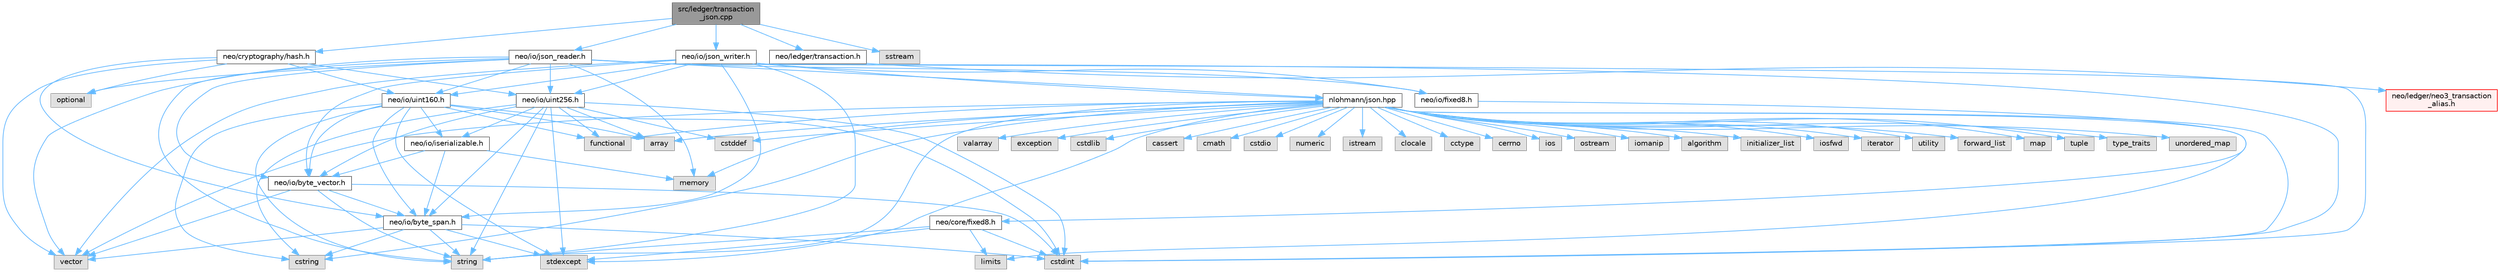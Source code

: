 digraph "src/ledger/transaction_json.cpp"
{
 // LATEX_PDF_SIZE
  bgcolor="transparent";
  edge [fontname=Helvetica,fontsize=10,labelfontname=Helvetica,labelfontsize=10];
  node [fontname=Helvetica,fontsize=10,shape=box,height=0.2,width=0.4];
  Node1 [id="Node000001",label="src/ledger/transaction\l_json.cpp",height=0.2,width=0.4,color="gray40", fillcolor="grey60", style="filled", fontcolor="black",tooltip=" "];
  Node1 -> Node2 [id="edge1_Node000001_Node000002",color="steelblue1",style="solid",tooltip=" "];
  Node2 [id="Node000002",label="neo/cryptography/hash.h",height=0.2,width=0.4,color="grey40", fillcolor="white", style="filled",URL="$hash_8h.html",tooltip=" "];
  Node2 -> Node3 [id="edge2_Node000002_Node000003",color="steelblue1",style="solid",tooltip=" "];
  Node3 [id="Node000003",label="neo/io/byte_span.h",height=0.2,width=0.4,color="grey40", fillcolor="white", style="filled",URL="$io_2byte__span_8h.html",tooltip=" "];
  Node3 -> Node4 [id="edge3_Node000003_Node000004",color="steelblue1",style="solid",tooltip=" "];
  Node4 [id="Node000004",label="cstdint",height=0.2,width=0.4,color="grey60", fillcolor="#E0E0E0", style="filled",tooltip=" "];
  Node3 -> Node5 [id="edge4_Node000003_Node000005",color="steelblue1",style="solid",tooltip=" "];
  Node5 [id="Node000005",label="cstring",height=0.2,width=0.4,color="grey60", fillcolor="#E0E0E0", style="filled",tooltip=" "];
  Node3 -> Node6 [id="edge5_Node000003_Node000006",color="steelblue1",style="solid",tooltip=" "];
  Node6 [id="Node000006",label="stdexcept",height=0.2,width=0.4,color="grey60", fillcolor="#E0E0E0", style="filled",tooltip=" "];
  Node3 -> Node7 [id="edge6_Node000003_Node000007",color="steelblue1",style="solid",tooltip=" "];
  Node7 [id="Node000007",label="string",height=0.2,width=0.4,color="grey60", fillcolor="#E0E0E0", style="filled",tooltip=" "];
  Node3 -> Node8 [id="edge7_Node000003_Node000008",color="steelblue1",style="solid",tooltip=" "];
  Node8 [id="Node000008",label="vector",height=0.2,width=0.4,color="grey60", fillcolor="#E0E0E0", style="filled",tooltip=" "];
  Node2 -> Node9 [id="edge8_Node000002_Node000009",color="steelblue1",style="solid",tooltip=" "];
  Node9 [id="Node000009",label="neo/io/uint160.h",height=0.2,width=0.4,color="grey40", fillcolor="white", style="filled",URL="$uint160_8h.html",tooltip=" "];
  Node9 -> Node3 [id="edge9_Node000009_Node000003",color="steelblue1",style="solid",tooltip=" "];
  Node9 -> Node10 [id="edge10_Node000009_Node000010",color="steelblue1",style="solid",tooltip=" "];
  Node10 [id="Node000010",label="neo/io/byte_vector.h",height=0.2,width=0.4,color="grey40", fillcolor="white", style="filled",URL="$io_2byte__vector_8h.html",tooltip=" "];
  Node10 -> Node3 [id="edge11_Node000010_Node000003",color="steelblue1",style="solid",tooltip=" "];
  Node10 -> Node4 [id="edge12_Node000010_Node000004",color="steelblue1",style="solid",tooltip=" "];
  Node10 -> Node7 [id="edge13_Node000010_Node000007",color="steelblue1",style="solid",tooltip=" "];
  Node10 -> Node8 [id="edge14_Node000010_Node000008",color="steelblue1",style="solid",tooltip=" "];
  Node9 -> Node11 [id="edge15_Node000009_Node000011",color="steelblue1",style="solid",tooltip=" "];
  Node11 [id="Node000011",label="neo/io/iserializable.h",height=0.2,width=0.4,color="grey40", fillcolor="white", style="filled",URL="$iserializable_8h.html",tooltip=" "];
  Node11 -> Node3 [id="edge16_Node000011_Node000003",color="steelblue1",style="solid",tooltip=" "];
  Node11 -> Node10 [id="edge17_Node000011_Node000010",color="steelblue1",style="solid",tooltip=" "];
  Node11 -> Node12 [id="edge18_Node000011_Node000012",color="steelblue1",style="solid",tooltip=" "];
  Node12 [id="Node000012",label="memory",height=0.2,width=0.4,color="grey60", fillcolor="#E0E0E0", style="filled",tooltip=" "];
  Node9 -> Node13 [id="edge19_Node000009_Node000013",color="steelblue1",style="solid",tooltip=" "];
  Node13 [id="Node000013",label="array",height=0.2,width=0.4,color="grey60", fillcolor="#E0E0E0", style="filled",tooltip=" "];
  Node9 -> Node4 [id="edge20_Node000009_Node000004",color="steelblue1",style="solid",tooltip=" "];
  Node9 -> Node5 [id="edge21_Node000009_Node000005",color="steelblue1",style="solid",tooltip=" "];
  Node9 -> Node14 [id="edge22_Node000009_Node000014",color="steelblue1",style="solid",tooltip=" "];
  Node14 [id="Node000014",label="functional",height=0.2,width=0.4,color="grey60", fillcolor="#E0E0E0", style="filled",tooltip=" "];
  Node9 -> Node6 [id="edge23_Node000009_Node000006",color="steelblue1",style="solid",tooltip=" "];
  Node9 -> Node7 [id="edge24_Node000009_Node000007",color="steelblue1",style="solid",tooltip=" "];
  Node2 -> Node15 [id="edge25_Node000002_Node000015",color="steelblue1",style="solid",tooltip=" "];
  Node15 [id="Node000015",label="neo/io/uint256.h",height=0.2,width=0.4,color="grey40", fillcolor="white", style="filled",URL="$uint256_8h.html",tooltip=" "];
  Node15 -> Node3 [id="edge26_Node000015_Node000003",color="steelblue1",style="solid",tooltip=" "];
  Node15 -> Node10 [id="edge27_Node000015_Node000010",color="steelblue1",style="solid",tooltip=" "];
  Node15 -> Node11 [id="edge28_Node000015_Node000011",color="steelblue1",style="solid",tooltip=" "];
  Node15 -> Node13 [id="edge29_Node000015_Node000013",color="steelblue1",style="solid",tooltip=" "];
  Node15 -> Node16 [id="edge30_Node000015_Node000016",color="steelblue1",style="solid",tooltip=" "];
  Node16 [id="Node000016",label="cstddef",height=0.2,width=0.4,color="grey60", fillcolor="#E0E0E0", style="filled",tooltip=" "];
  Node15 -> Node4 [id="edge31_Node000015_Node000004",color="steelblue1",style="solid",tooltip=" "];
  Node15 -> Node5 [id="edge32_Node000015_Node000005",color="steelblue1",style="solid",tooltip=" "];
  Node15 -> Node14 [id="edge33_Node000015_Node000014",color="steelblue1",style="solid",tooltip=" "];
  Node15 -> Node6 [id="edge34_Node000015_Node000006",color="steelblue1",style="solid",tooltip=" "];
  Node15 -> Node7 [id="edge35_Node000015_Node000007",color="steelblue1",style="solid",tooltip=" "];
  Node2 -> Node17 [id="edge36_Node000002_Node000017",color="steelblue1",style="solid",tooltip=" "];
  Node17 [id="Node000017",label="optional",height=0.2,width=0.4,color="grey60", fillcolor="#E0E0E0", style="filled",tooltip=" "];
  Node2 -> Node8 [id="edge37_Node000002_Node000008",color="steelblue1",style="solid",tooltip=" "];
  Node1 -> Node18 [id="edge38_Node000001_Node000018",color="steelblue1",style="solid",tooltip=" "];
  Node18 [id="Node000018",label="neo/io/json_reader.h",height=0.2,width=0.4,color="grey40", fillcolor="white", style="filled",URL="$json__reader_8h.html",tooltip=" "];
  Node18 -> Node10 [id="edge39_Node000018_Node000010",color="steelblue1",style="solid",tooltip=" "];
  Node18 -> Node19 [id="edge40_Node000018_Node000019",color="steelblue1",style="solid",tooltip=" "];
  Node19 [id="Node000019",label="neo/io/fixed8.h",height=0.2,width=0.4,color="grey40", fillcolor="white", style="filled",URL="$io_2fixed8_8h.html",tooltip=" "];
  Node19 -> Node20 [id="edge41_Node000019_Node000020",color="steelblue1",style="solid",tooltip=" "];
  Node20 [id="Node000020",label="neo/core/fixed8.h",height=0.2,width=0.4,color="grey40", fillcolor="white", style="filled",URL="$core_2fixed8_8h.html",tooltip=" "];
  Node20 -> Node4 [id="edge42_Node000020_Node000004",color="steelblue1",style="solid",tooltip=" "];
  Node20 -> Node21 [id="edge43_Node000020_Node000021",color="steelblue1",style="solid",tooltip=" "];
  Node21 [id="Node000021",label="limits",height=0.2,width=0.4,color="grey60", fillcolor="#E0E0E0", style="filled",tooltip=" "];
  Node20 -> Node6 [id="edge44_Node000020_Node000006",color="steelblue1",style="solid",tooltip=" "];
  Node20 -> Node7 [id="edge45_Node000020_Node000007",color="steelblue1",style="solid",tooltip=" "];
  Node18 -> Node9 [id="edge46_Node000018_Node000009",color="steelblue1",style="solid",tooltip=" "];
  Node18 -> Node15 [id="edge47_Node000018_Node000015",color="steelblue1",style="solid",tooltip=" "];
  Node18 -> Node4 [id="edge48_Node000018_Node000004",color="steelblue1",style="solid",tooltip=" "];
  Node18 -> Node12 [id="edge49_Node000018_Node000012",color="steelblue1",style="solid",tooltip=" "];
  Node18 -> Node22 [id="edge50_Node000018_Node000022",color="steelblue1",style="solid",tooltip=" "];
  Node22 [id="Node000022",label="nlohmann/json.hpp",height=0.2,width=0.4,color="grey40", fillcolor="white", style="filled",URL="$json_8hpp.html",tooltip=" "];
  Node22 -> Node23 [id="edge51_Node000022_Node000023",color="steelblue1",style="solid",tooltip=" "];
  Node23 [id="Node000023",label="algorithm",height=0.2,width=0.4,color="grey60", fillcolor="#E0E0E0", style="filled",tooltip=" "];
  Node22 -> Node16 [id="edge52_Node000022_Node000016",color="steelblue1",style="solid",tooltip=" "];
  Node22 -> Node14 [id="edge53_Node000022_Node000014",color="steelblue1",style="solid",tooltip=" "];
  Node22 -> Node24 [id="edge54_Node000022_Node000024",color="steelblue1",style="solid",tooltip=" "];
  Node24 [id="Node000024",label="initializer_list",height=0.2,width=0.4,color="grey60", fillcolor="#E0E0E0", style="filled",tooltip=" "];
  Node22 -> Node25 [id="edge55_Node000022_Node000025",color="steelblue1",style="solid",tooltip=" "];
  Node25 [id="Node000025",label="iosfwd",height=0.2,width=0.4,color="grey60", fillcolor="#E0E0E0", style="filled",tooltip=" "];
  Node22 -> Node26 [id="edge56_Node000022_Node000026",color="steelblue1",style="solid",tooltip=" "];
  Node26 [id="Node000026",label="iterator",height=0.2,width=0.4,color="grey60", fillcolor="#E0E0E0", style="filled",tooltip=" "];
  Node22 -> Node12 [id="edge57_Node000022_Node000012",color="steelblue1",style="solid",tooltip=" "];
  Node22 -> Node7 [id="edge58_Node000022_Node000007",color="steelblue1",style="solid",tooltip=" "];
  Node22 -> Node27 [id="edge59_Node000022_Node000027",color="steelblue1",style="solid",tooltip=" "];
  Node27 [id="Node000027",label="utility",height=0.2,width=0.4,color="grey60", fillcolor="#E0E0E0", style="filled",tooltip=" "];
  Node22 -> Node8 [id="edge60_Node000022_Node000008",color="steelblue1",style="solid",tooltip=" "];
  Node22 -> Node13 [id="edge61_Node000022_Node000013",color="steelblue1",style="solid",tooltip=" "];
  Node22 -> Node28 [id="edge62_Node000022_Node000028",color="steelblue1",style="solid",tooltip=" "];
  Node28 [id="Node000028",label="forward_list",height=0.2,width=0.4,color="grey60", fillcolor="#E0E0E0", style="filled",tooltip=" "];
  Node22 -> Node29 [id="edge63_Node000022_Node000029",color="steelblue1",style="solid",tooltip=" "];
  Node29 [id="Node000029",label="map",height=0.2,width=0.4,color="grey60", fillcolor="#E0E0E0", style="filled",tooltip=" "];
  Node22 -> Node30 [id="edge64_Node000022_Node000030",color="steelblue1",style="solid",tooltip=" "];
  Node30 [id="Node000030",label="tuple",height=0.2,width=0.4,color="grey60", fillcolor="#E0E0E0", style="filled",tooltip=" "];
  Node22 -> Node31 [id="edge65_Node000022_Node000031",color="steelblue1",style="solid",tooltip=" "];
  Node31 [id="Node000031",label="type_traits",height=0.2,width=0.4,color="grey60", fillcolor="#E0E0E0", style="filled",tooltip=" "];
  Node22 -> Node32 [id="edge66_Node000022_Node000032",color="steelblue1",style="solid",tooltip=" "];
  Node32 [id="Node000032",label="unordered_map",height=0.2,width=0.4,color="grey60", fillcolor="#E0E0E0", style="filled",tooltip=" "];
  Node22 -> Node33 [id="edge67_Node000022_Node000033",color="steelblue1",style="solid",tooltip=" "];
  Node33 [id="Node000033",label="valarray",height=0.2,width=0.4,color="grey60", fillcolor="#E0E0E0", style="filled",tooltip=" "];
  Node22 -> Node34 [id="edge68_Node000022_Node000034",color="steelblue1",style="solid",tooltip=" "];
  Node34 [id="Node000034",label="exception",height=0.2,width=0.4,color="grey60", fillcolor="#E0E0E0", style="filled",tooltip=" "];
  Node22 -> Node6 [id="edge69_Node000022_Node000006",color="steelblue1",style="solid",tooltip=" "];
  Node22 -> Node4 [id="edge70_Node000022_Node000004",color="steelblue1",style="solid",tooltip=" "];
  Node22 -> Node35 [id="edge71_Node000022_Node000035",color="steelblue1",style="solid",tooltip=" "];
  Node35 [id="Node000035",label="cstdlib",height=0.2,width=0.4,color="grey60", fillcolor="#E0E0E0", style="filled",tooltip=" "];
  Node22 -> Node36 [id="edge72_Node000022_Node000036",color="steelblue1",style="solid",tooltip=" "];
  Node36 [id="Node000036",label="cassert",height=0.2,width=0.4,color="grey60", fillcolor="#E0E0E0", style="filled",tooltip=" "];
  Node22 -> Node21 [id="edge73_Node000022_Node000021",color="steelblue1",style="solid",tooltip=" "];
  Node22 -> Node5 [id="edge74_Node000022_Node000005",color="steelblue1",style="solid",tooltip=" "];
  Node22 -> Node37 [id="edge75_Node000022_Node000037",color="steelblue1",style="solid",tooltip=" "];
  Node37 [id="Node000037",label="cmath",height=0.2,width=0.4,color="grey60", fillcolor="#E0E0E0", style="filled",tooltip=" "];
  Node22 -> Node38 [id="edge76_Node000022_Node000038",color="steelblue1",style="solid",tooltip=" "];
  Node38 [id="Node000038",label="cstdio",height=0.2,width=0.4,color="grey60", fillcolor="#E0E0E0", style="filled",tooltip=" "];
  Node22 -> Node39 [id="edge77_Node000022_Node000039",color="steelblue1",style="solid",tooltip=" "];
  Node39 [id="Node000039",label="numeric",height=0.2,width=0.4,color="grey60", fillcolor="#E0E0E0", style="filled",tooltip=" "];
  Node22 -> Node40 [id="edge78_Node000022_Node000040",color="steelblue1",style="solid",tooltip=" "];
  Node40 [id="Node000040",label="istream",height=0.2,width=0.4,color="grey60", fillcolor="#E0E0E0", style="filled",tooltip=" "];
  Node22 -> Node41 [id="edge79_Node000022_Node000041",color="steelblue1",style="solid",tooltip=" "];
  Node41 [id="Node000041",label="clocale",height=0.2,width=0.4,color="grey60", fillcolor="#E0E0E0", style="filled",tooltip=" "];
  Node22 -> Node42 [id="edge80_Node000022_Node000042",color="steelblue1",style="solid",tooltip=" "];
  Node42 [id="Node000042",label="cctype",height=0.2,width=0.4,color="grey60", fillcolor="#E0E0E0", style="filled",tooltip=" "];
  Node22 -> Node43 [id="edge81_Node000022_Node000043",color="steelblue1",style="solid",tooltip=" "];
  Node43 [id="Node000043",label="cerrno",height=0.2,width=0.4,color="grey60", fillcolor="#E0E0E0", style="filled",tooltip=" "];
  Node22 -> Node44 [id="edge82_Node000022_Node000044",color="steelblue1",style="solid",tooltip=" "];
  Node44 [id="Node000044",label="ios",height=0.2,width=0.4,color="grey60", fillcolor="#E0E0E0", style="filled",tooltip=" "];
  Node22 -> Node45 [id="edge83_Node000022_Node000045",color="steelblue1",style="solid",tooltip=" "];
  Node45 [id="Node000045",label="ostream",height=0.2,width=0.4,color="grey60", fillcolor="#E0E0E0", style="filled",tooltip=" "];
  Node22 -> Node46 [id="edge84_Node000022_Node000046",color="steelblue1",style="solid",tooltip=" "];
  Node46 [id="Node000046",label="iomanip",height=0.2,width=0.4,color="grey60", fillcolor="#E0E0E0", style="filled",tooltip=" "];
  Node18 -> Node17 [id="edge85_Node000018_Node000017",color="steelblue1",style="solid",tooltip=" "];
  Node18 -> Node7 [id="edge86_Node000018_Node000007",color="steelblue1",style="solid",tooltip=" "];
  Node18 -> Node8 [id="edge87_Node000018_Node000008",color="steelblue1",style="solid",tooltip=" "];
  Node1 -> Node47 [id="edge88_Node000001_Node000047",color="steelblue1",style="solid",tooltip=" "];
  Node47 [id="Node000047",label="neo/io/json_writer.h",height=0.2,width=0.4,color="grey40", fillcolor="white", style="filled",URL="$json__writer_8h.html",tooltip=" "];
  Node47 -> Node3 [id="edge89_Node000047_Node000003",color="steelblue1",style="solid",tooltip=" "];
  Node47 -> Node10 [id="edge90_Node000047_Node000010",color="steelblue1",style="solid",tooltip=" "];
  Node47 -> Node19 [id="edge91_Node000047_Node000019",color="steelblue1",style="solid",tooltip=" "];
  Node47 -> Node9 [id="edge92_Node000047_Node000009",color="steelblue1",style="solid",tooltip=" "];
  Node47 -> Node15 [id="edge93_Node000047_Node000015",color="steelblue1",style="solid",tooltip=" "];
  Node47 -> Node4 [id="edge94_Node000047_Node000004",color="steelblue1",style="solid",tooltip=" "];
  Node47 -> Node22 [id="edge95_Node000047_Node000022",color="steelblue1",style="solid",tooltip=" "];
  Node47 -> Node7 [id="edge96_Node000047_Node000007",color="steelblue1",style="solid",tooltip=" "];
  Node47 -> Node8 [id="edge97_Node000047_Node000008",color="steelblue1",style="solid",tooltip=" "];
  Node1 -> Node48 [id="edge98_Node000001_Node000048",color="steelblue1",style="solid",tooltip=" "];
  Node48 [id="Node000048",label="neo/ledger/transaction.h",height=0.2,width=0.4,color="grey40", fillcolor="white", style="filled",URL="$ledger_2transaction_8h.html",tooltip=" "];
  Node48 -> Node49 [id="edge99_Node000048_Node000049",color="steelblue1",style="solid",tooltip=" "];
  Node49 [id="Node000049",label="neo/ledger/neo3_transaction\l_alias.h",height=0.2,width=0.4,color="red", fillcolor="#FFF0F0", style="filled",URL="$neo3__transaction__alias_8h.html",tooltip=" "];
  Node1 -> Node64 [id="edge100_Node000001_Node000064",color="steelblue1",style="solid",tooltip=" "];
  Node64 [id="Node000064",label="sstream",height=0.2,width=0.4,color="grey60", fillcolor="#E0E0E0", style="filled",tooltip=" "];
}
